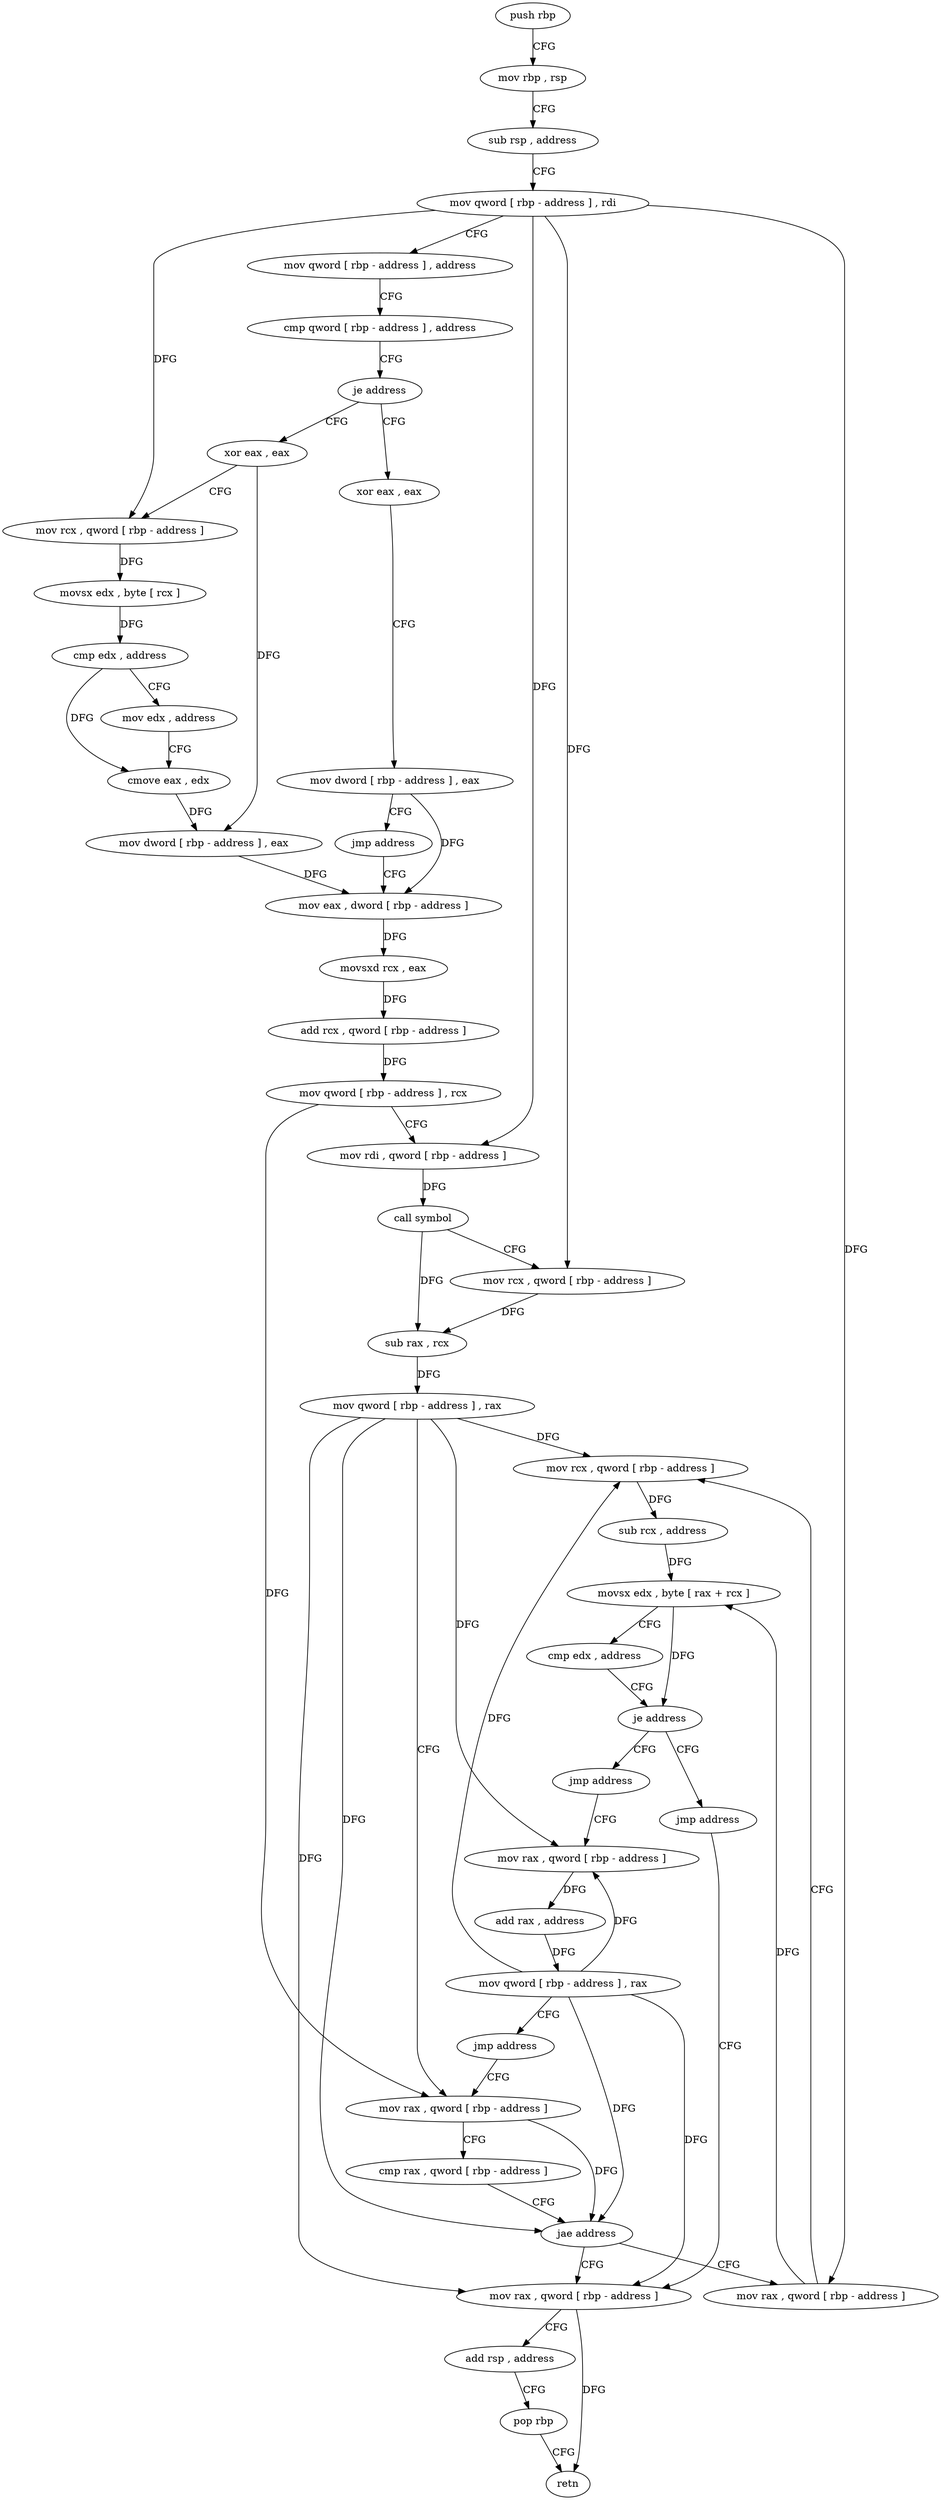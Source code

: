 digraph "func" {
"4253984" [label = "push rbp" ]
"4253985" [label = "mov rbp , rsp" ]
"4253988" [label = "sub rsp , address" ]
"4253992" [label = "mov qword [ rbp - address ] , rdi" ]
"4253996" [label = "mov qword [ rbp - address ] , address" ]
"4254004" [label = "cmp qword [ rbp - address ] , address" ]
"4254009" [label = "je address" ]
"4254025" [label = "xor eax , eax" ]
"4254015" [label = "xor eax , eax" ]
"4254027" [label = "mov rcx , qword [ rbp - address ]" ]
"4254031" [label = "movsx edx , byte [ rcx ]" ]
"4254034" [label = "cmp edx , address" ]
"4254037" [label = "mov edx , address" ]
"4254042" [label = "cmove eax , edx" ]
"4254045" [label = "mov dword [ rbp - address ] , eax" ]
"4254048" [label = "mov eax , dword [ rbp - address ]" ]
"4254017" [label = "mov dword [ rbp - address ] , eax" ]
"4254020" [label = "jmp address" ]
"4254153" [label = "mov rax , qword [ rbp - address ]" ]
"4254157" [label = "add rsp , address" ]
"4254161" [label = "pop rbp" ]
"4254162" [label = "retn" ]
"4254096" [label = "mov rax , qword [ rbp - address ]" ]
"4254100" [label = "mov rcx , qword [ rbp - address ]" ]
"4254104" [label = "sub rcx , address" ]
"4254111" [label = "movsx edx , byte [ rax + rcx ]" ]
"4254115" [label = "cmp edx , address" ]
"4254118" [label = "je address" ]
"4254129" [label = "jmp address" ]
"4254124" [label = "jmp address" ]
"4254051" [label = "movsxd rcx , eax" ]
"4254054" [label = "add rcx , qword [ rbp - address ]" ]
"4254058" [label = "mov qword [ rbp - address ] , rcx" ]
"4254062" [label = "mov rdi , qword [ rbp - address ]" ]
"4254066" [label = "call symbol" ]
"4254071" [label = "mov rcx , qword [ rbp - address ]" ]
"4254075" [label = "sub rax , rcx" ]
"4254078" [label = "mov qword [ rbp - address ] , rax" ]
"4254082" [label = "mov rax , qword [ rbp - address ]" ]
"4254134" [label = "mov rax , qword [ rbp - address ]" ]
"4254138" [label = "add rax , address" ]
"4254144" [label = "mov qword [ rbp - address ] , rax" ]
"4254148" [label = "jmp address" ]
"4254086" [label = "cmp rax , qword [ rbp - address ]" ]
"4254090" [label = "jae address" ]
"4253984" -> "4253985" [ label = "CFG" ]
"4253985" -> "4253988" [ label = "CFG" ]
"4253988" -> "4253992" [ label = "CFG" ]
"4253992" -> "4253996" [ label = "CFG" ]
"4253992" -> "4254027" [ label = "DFG" ]
"4253992" -> "4254062" [ label = "DFG" ]
"4253992" -> "4254071" [ label = "DFG" ]
"4253992" -> "4254096" [ label = "DFG" ]
"4253996" -> "4254004" [ label = "CFG" ]
"4254004" -> "4254009" [ label = "CFG" ]
"4254009" -> "4254025" [ label = "CFG" ]
"4254009" -> "4254015" [ label = "CFG" ]
"4254025" -> "4254027" [ label = "CFG" ]
"4254025" -> "4254045" [ label = "DFG" ]
"4254015" -> "4254017" [ label = "CFG" ]
"4254027" -> "4254031" [ label = "DFG" ]
"4254031" -> "4254034" [ label = "DFG" ]
"4254034" -> "4254037" [ label = "CFG" ]
"4254034" -> "4254042" [ label = "DFG" ]
"4254037" -> "4254042" [ label = "CFG" ]
"4254042" -> "4254045" [ label = "DFG" ]
"4254045" -> "4254048" [ label = "DFG" ]
"4254048" -> "4254051" [ label = "DFG" ]
"4254017" -> "4254020" [ label = "CFG" ]
"4254017" -> "4254048" [ label = "DFG" ]
"4254020" -> "4254048" [ label = "CFG" ]
"4254153" -> "4254157" [ label = "CFG" ]
"4254153" -> "4254162" [ label = "DFG" ]
"4254157" -> "4254161" [ label = "CFG" ]
"4254161" -> "4254162" [ label = "CFG" ]
"4254096" -> "4254100" [ label = "CFG" ]
"4254096" -> "4254111" [ label = "DFG" ]
"4254100" -> "4254104" [ label = "DFG" ]
"4254104" -> "4254111" [ label = "DFG" ]
"4254111" -> "4254115" [ label = "CFG" ]
"4254111" -> "4254118" [ label = "DFG" ]
"4254115" -> "4254118" [ label = "CFG" ]
"4254118" -> "4254129" [ label = "CFG" ]
"4254118" -> "4254124" [ label = "CFG" ]
"4254129" -> "4254134" [ label = "CFG" ]
"4254124" -> "4254153" [ label = "CFG" ]
"4254051" -> "4254054" [ label = "DFG" ]
"4254054" -> "4254058" [ label = "DFG" ]
"4254058" -> "4254062" [ label = "CFG" ]
"4254058" -> "4254082" [ label = "DFG" ]
"4254062" -> "4254066" [ label = "DFG" ]
"4254066" -> "4254071" [ label = "CFG" ]
"4254066" -> "4254075" [ label = "DFG" ]
"4254071" -> "4254075" [ label = "DFG" ]
"4254075" -> "4254078" [ label = "DFG" ]
"4254078" -> "4254082" [ label = "CFG" ]
"4254078" -> "4254090" [ label = "DFG" ]
"4254078" -> "4254153" [ label = "DFG" ]
"4254078" -> "4254100" [ label = "DFG" ]
"4254078" -> "4254134" [ label = "DFG" ]
"4254082" -> "4254086" [ label = "CFG" ]
"4254082" -> "4254090" [ label = "DFG" ]
"4254134" -> "4254138" [ label = "DFG" ]
"4254138" -> "4254144" [ label = "DFG" ]
"4254144" -> "4254148" [ label = "CFG" ]
"4254144" -> "4254090" [ label = "DFG" ]
"4254144" -> "4254153" [ label = "DFG" ]
"4254144" -> "4254100" [ label = "DFG" ]
"4254144" -> "4254134" [ label = "DFG" ]
"4254148" -> "4254082" [ label = "CFG" ]
"4254086" -> "4254090" [ label = "CFG" ]
"4254090" -> "4254153" [ label = "CFG" ]
"4254090" -> "4254096" [ label = "CFG" ]
}
